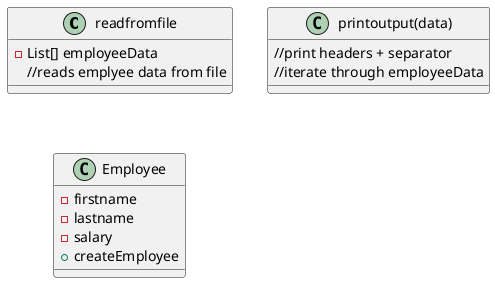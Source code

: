 @startuml
'https://plantuml.com/class-diagram


class readfromfile{
- List[] employeeData
//reads emplyee data from file
}

class printoutput(data){
//print headers + separator
//iterate through employeeData
}


class Employee{
- firstname
- lastname
- salary
+ createEmployee
}

@enduml